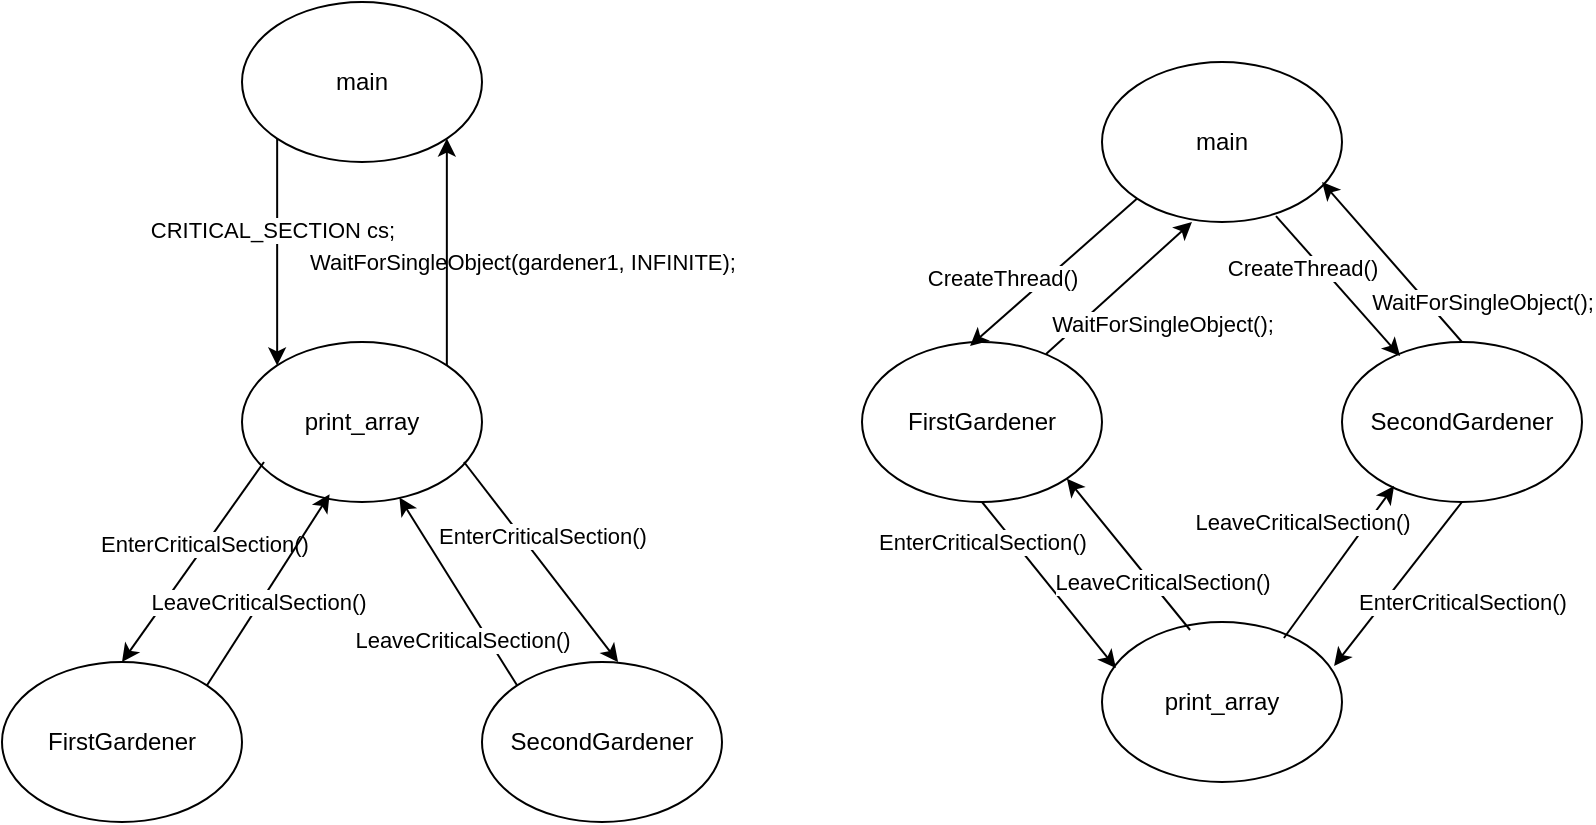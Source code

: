 <mxfile version="26.0.4">
  <diagram name="Page-1" id="mt5jodFX_iC-GujYhNPG">
    <mxGraphModel dx="1434" dy="870" grid="1" gridSize="10" guides="1" tooltips="1" connect="1" arrows="1" fold="1" page="1" pageScale="1" pageWidth="850" pageHeight="1100" math="0" shadow="0">
      <root>
        <mxCell id="0" />
        <mxCell id="1" parent="0" />
        <mxCell id="shMicHac_SShyacYw3Ek-1" value="main" style="ellipse;whiteSpace=wrap;html=1;" vertex="1" parent="1">
          <mxGeometry x="320" y="150" width="120" height="80" as="geometry" />
        </mxCell>
        <mxCell id="shMicHac_SShyacYw3Ek-3" value="print_array" style="ellipse;whiteSpace=wrap;html=1;" vertex="1" parent="1">
          <mxGeometry x="320" y="320" width="120" height="80" as="geometry" />
        </mxCell>
        <mxCell id="shMicHac_SShyacYw3Ek-4" value="FirstGardener" style="ellipse;whiteSpace=wrap;html=1;" vertex="1" parent="1">
          <mxGeometry x="200" y="480" width="120" height="80" as="geometry" />
        </mxCell>
        <mxCell id="shMicHac_SShyacYw3Ek-5" value="SecondGardener" style="ellipse;whiteSpace=wrap;html=1;" vertex="1" parent="1">
          <mxGeometry x="440" y="480" width="120" height="80" as="geometry" />
        </mxCell>
        <mxCell id="shMicHac_SShyacYw3Ek-6" value="" style="endArrow=classic;html=1;rounded=0;exitX=0;exitY=1;exitDx=0;exitDy=0;entryX=0;entryY=0;entryDx=0;entryDy=0;" edge="1" parent="1" source="shMicHac_SShyacYw3Ek-1" target="shMicHac_SShyacYw3Ek-3">
          <mxGeometry width="50" height="50" relative="1" as="geometry">
            <mxPoint x="250" y="330" as="sourcePoint" />
            <mxPoint x="300" y="280" as="targetPoint" />
          </mxGeometry>
        </mxCell>
        <mxCell id="shMicHac_SShyacYw3Ek-18" value="&lt;div&gt;WaitForSingleObject(gardener1, INFINITE);&lt;/div&gt;" style="edgeLabel;html=1;align=center;verticalAlign=middle;resizable=0;points=[];" vertex="1" connectable="0" parent="shMicHac_SShyacYw3Ek-6">
          <mxGeometry x="-0.106" y="2" relative="1" as="geometry">
            <mxPoint x="120" y="11" as="offset" />
          </mxGeometry>
        </mxCell>
        <mxCell id="shMicHac_SShyacYw3Ek-19" value="CRITICAL_SECTION cs;" style="edgeLabel;html=1;align=center;verticalAlign=middle;resizable=0;points=[];" vertex="1" connectable="0" parent="shMicHac_SShyacYw3Ek-6">
          <mxGeometry x="-0.194" y="-3" relative="1" as="geometry">
            <mxPoint as="offset" />
          </mxGeometry>
        </mxCell>
        <mxCell id="shMicHac_SShyacYw3Ek-7" value="" style="endArrow=classic;html=1;rounded=0;entryX=1;entryY=1;entryDx=0;entryDy=0;exitX=1;exitY=0;exitDx=0;exitDy=0;" edge="1" parent="1" source="shMicHac_SShyacYw3Ek-3" target="shMicHac_SShyacYw3Ek-1">
          <mxGeometry width="50" height="50" relative="1" as="geometry">
            <mxPoint x="380" y="280" as="sourcePoint" />
            <mxPoint x="425" y="334" as="targetPoint" />
          </mxGeometry>
        </mxCell>
        <mxCell id="shMicHac_SShyacYw3Ek-8" value="" style="endArrow=classic;html=1;rounded=0;entryX=0.5;entryY=0;entryDx=0;entryDy=0;" edge="1" parent="1" target="shMicHac_SShyacYw3Ek-4">
          <mxGeometry width="50" height="50" relative="1" as="geometry">
            <mxPoint x="331" y="380" as="sourcePoint" />
            <mxPoint x="260" y="410" as="targetPoint" />
          </mxGeometry>
        </mxCell>
        <mxCell id="shMicHac_SShyacYw3Ek-14" value="EnterCriticalSection()" style="edgeLabel;html=1;align=center;verticalAlign=middle;resizable=0;points=[];" vertex="1" connectable="0" parent="shMicHac_SShyacYw3Ek-8">
          <mxGeometry x="-0.172" y="-1" relative="1" as="geometry">
            <mxPoint as="offset" />
          </mxGeometry>
        </mxCell>
        <mxCell id="shMicHac_SShyacYw3Ek-9" value="" style="endArrow=classic;html=1;rounded=0;exitX=1;exitY=0;exitDx=0;exitDy=0;entryX=0.365;entryY=0.952;entryDx=0;entryDy=0;entryPerimeter=0;" edge="1" parent="1" source="shMicHac_SShyacYw3Ek-4" target="shMicHac_SShyacYw3Ek-3">
          <mxGeometry width="50" height="50" relative="1" as="geometry">
            <mxPoint x="320" y="480" as="sourcePoint" />
            <mxPoint x="370" y="430" as="targetPoint" />
          </mxGeometry>
        </mxCell>
        <mxCell id="shMicHac_SShyacYw3Ek-15" value="LeaveCriticalSection()" style="edgeLabel;html=1;align=center;verticalAlign=middle;resizable=0;points=[];" vertex="1" connectable="0" parent="shMicHac_SShyacYw3Ek-9">
          <mxGeometry x="-0.139" y="1" relative="1" as="geometry">
            <mxPoint as="offset" />
          </mxGeometry>
        </mxCell>
        <mxCell id="shMicHac_SShyacYw3Ek-10" value="" style="endArrow=classic;html=1;rounded=0;exitX=0.925;exitY=0.75;exitDx=0;exitDy=0;exitPerimeter=0;entryX=0.567;entryY=0;entryDx=0;entryDy=0;entryPerimeter=0;" edge="1" parent="1" source="shMicHac_SShyacYw3Ek-3" target="shMicHac_SShyacYw3Ek-5">
          <mxGeometry width="50" height="50" relative="1" as="geometry">
            <mxPoint x="550" y="420" as="sourcePoint" />
            <mxPoint x="600" y="370" as="targetPoint" />
          </mxGeometry>
        </mxCell>
        <mxCell id="shMicHac_SShyacYw3Ek-16" value="EnterCriticalSection()" style="edgeLabel;html=1;align=center;verticalAlign=middle;resizable=0;points=[];" vertex="1" connectable="0" parent="shMicHac_SShyacYw3Ek-10">
          <mxGeometry x="-0.255" relative="1" as="geometry">
            <mxPoint x="10" as="offset" />
          </mxGeometry>
        </mxCell>
        <mxCell id="shMicHac_SShyacYw3Ek-11" value="" style="endArrow=classic;html=1;rounded=0;exitX=0;exitY=0;exitDx=0;exitDy=0;entryX=0.656;entryY=0.972;entryDx=0;entryDy=0;entryPerimeter=0;" edge="1" parent="1" source="shMicHac_SShyacYw3Ek-5" target="shMicHac_SShyacYw3Ek-3">
          <mxGeometry width="50" height="50" relative="1" as="geometry">
            <mxPoint x="380" y="480" as="sourcePoint" />
            <mxPoint x="400" y="400" as="targetPoint" />
          </mxGeometry>
        </mxCell>
        <mxCell id="shMicHac_SShyacYw3Ek-17" value="LeaveCriticalSection()" style="edgeLabel;html=1;align=center;verticalAlign=middle;resizable=0;points=[];" vertex="1" connectable="0" parent="shMicHac_SShyacYw3Ek-11">
          <mxGeometry x="-0.127" y="-1" relative="1" as="geometry">
            <mxPoint x="-3" y="19" as="offset" />
          </mxGeometry>
        </mxCell>
        <mxCell id="shMicHac_SShyacYw3Ek-20" value="main" style="ellipse;whiteSpace=wrap;html=1;" vertex="1" parent="1">
          <mxGeometry x="750" y="180" width="120" height="80" as="geometry" />
        </mxCell>
        <mxCell id="shMicHac_SShyacYw3Ek-21" value="FirstGardener" style="ellipse;whiteSpace=wrap;html=1;" vertex="1" parent="1">
          <mxGeometry x="630" y="320" width="120" height="80" as="geometry" />
        </mxCell>
        <mxCell id="shMicHac_SShyacYw3Ek-22" value="SecondGardener" style="ellipse;whiteSpace=wrap;html=1;" vertex="1" parent="1">
          <mxGeometry x="870" y="320" width="120" height="80" as="geometry" />
        </mxCell>
        <mxCell id="shMicHac_SShyacYw3Ek-23" value="print_array" style="ellipse;whiteSpace=wrap;html=1;" vertex="1" parent="1">
          <mxGeometry x="750" y="460" width="120" height="80" as="geometry" />
        </mxCell>
        <mxCell id="shMicHac_SShyacYw3Ek-24" value="" style="endArrow=classic;html=1;rounded=0;exitX=0;exitY=1;exitDx=0;exitDy=0;entryX=0.45;entryY=0.025;entryDx=0;entryDy=0;entryPerimeter=0;" edge="1" parent="1" source="shMicHac_SShyacYw3Ek-20" target="shMicHac_SShyacYw3Ek-21">
          <mxGeometry width="50" height="50" relative="1" as="geometry">
            <mxPoint x="670" y="310" as="sourcePoint" />
            <mxPoint x="720" y="260" as="targetPoint" />
          </mxGeometry>
        </mxCell>
        <mxCell id="shMicHac_SShyacYw3Ek-26" value="CreateThread()" style="edgeLabel;html=1;align=center;verticalAlign=middle;resizable=0;points=[];" vertex="1" connectable="0" parent="shMicHac_SShyacYw3Ek-24">
          <mxGeometry x="0.019" y="2" relative="1" as="geometry">
            <mxPoint x="-26" as="offset" />
          </mxGeometry>
        </mxCell>
        <mxCell id="shMicHac_SShyacYw3Ek-25" value="" style="endArrow=classic;html=1;rounded=0;exitX=0.767;exitY=0.075;exitDx=0;exitDy=0;exitPerimeter=0;" edge="1" parent="1" source="shMicHac_SShyacYw3Ek-21">
          <mxGeometry width="50" height="50" relative="1" as="geometry">
            <mxPoint x="760" y="330" as="sourcePoint" />
            <mxPoint x="795" y="260" as="targetPoint" />
          </mxGeometry>
        </mxCell>
        <mxCell id="shMicHac_SShyacYw3Ek-27" value="WaitForSingleObject();" style="edgeLabel;html=1;align=center;verticalAlign=middle;resizable=0;points=[];" vertex="1" connectable="0" parent="shMicHac_SShyacYw3Ek-25">
          <mxGeometry x="0.133" y="4" relative="1" as="geometry">
            <mxPoint x="19" y="25" as="offset" />
          </mxGeometry>
        </mxCell>
        <mxCell id="shMicHac_SShyacYw3Ek-29" value="" style="endArrow=classic;html=1;rounded=0;exitX=0.725;exitY=0.963;exitDx=0;exitDy=0;exitPerimeter=0;entryX=0.242;entryY=0.088;entryDx=0;entryDy=0;entryPerimeter=0;" edge="1" parent="1" source="shMicHac_SShyacYw3Ek-20" target="shMicHac_SShyacYw3Ek-22">
          <mxGeometry width="50" height="50" relative="1" as="geometry">
            <mxPoint x="910" y="300" as="sourcePoint" />
            <mxPoint x="960" y="250" as="targetPoint" />
          </mxGeometry>
        </mxCell>
        <mxCell id="shMicHac_SShyacYw3Ek-31" value="CreateThread()" style="edgeLabel;html=1;align=center;verticalAlign=middle;resizable=0;points=[];" vertex="1" connectable="0" parent="shMicHac_SShyacYw3Ek-29">
          <mxGeometry x="-0.202" y="3" relative="1" as="geometry">
            <mxPoint x="-14" as="offset" />
          </mxGeometry>
        </mxCell>
        <mxCell id="shMicHac_SShyacYw3Ek-30" value="" style="endArrow=classic;html=1;rounded=0;exitX=0.5;exitY=0;exitDx=0;exitDy=0;entryX=0.917;entryY=0.75;entryDx=0;entryDy=0;entryPerimeter=0;" edge="1" parent="1" source="shMicHac_SShyacYw3Ek-22" target="shMicHac_SShyacYw3Ek-20">
          <mxGeometry width="50" height="50" relative="1" as="geometry">
            <mxPoint x="920" y="290" as="sourcePoint" />
            <mxPoint x="970" y="240" as="targetPoint" />
          </mxGeometry>
        </mxCell>
        <mxCell id="shMicHac_SShyacYw3Ek-32" value="WaitForSingleObject();" style="edgeLabel;html=1;align=center;verticalAlign=middle;resizable=0;points=[];" vertex="1" connectable="0" parent="1">
          <mxGeometry x="939.996" y="299.996" as="geometry" />
        </mxCell>
        <mxCell id="shMicHac_SShyacYw3Ek-33" value="" style="endArrow=classic;html=1;rounded=0;exitX=0.5;exitY=1;exitDx=0;exitDy=0;entryX=0.058;entryY=0.288;entryDx=0;entryDy=0;entryPerimeter=0;" edge="1" parent="1" source="shMicHac_SShyacYw3Ek-21" target="shMicHac_SShyacYw3Ek-23">
          <mxGeometry width="50" height="50" relative="1" as="geometry">
            <mxPoint x="680" y="480" as="sourcePoint" />
            <mxPoint x="730" y="430" as="targetPoint" />
          </mxGeometry>
        </mxCell>
        <mxCell id="shMicHac_SShyacYw3Ek-34" value="" style="endArrow=classic;html=1;rounded=0;entryX=1;entryY=1;entryDx=0;entryDy=0;exitX=0.367;exitY=0.05;exitDx=0;exitDy=0;exitPerimeter=0;" edge="1" parent="1" source="shMicHac_SShyacYw3Ek-23" target="shMicHac_SShyacYw3Ek-21">
          <mxGeometry width="50" height="50" relative="1" as="geometry">
            <mxPoint x="770" y="460" as="sourcePoint" />
            <mxPoint x="820" y="410" as="targetPoint" />
          </mxGeometry>
        </mxCell>
        <mxCell id="shMicHac_SShyacYw3Ek-35" value="" style="endArrow=classic;html=1;rounded=0;exitX=0.758;exitY=0.1;exitDx=0;exitDy=0;exitPerimeter=0;entryX=0.217;entryY=0.9;entryDx=0;entryDy=0;entryPerimeter=0;" edge="1" parent="1" source="shMicHac_SShyacYw3Ek-23" target="shMicHac_SShyacYw3Ek-22">
          <mxGeometry width="50" height="50" relative="1" as="geometry">
            <mxPoint x="900" y="490" as="sourcePoint" />
            <mxPoint x="900" y="400" as="targetPoint" />
          </mxGeometry>
        </mxCell>
        <mxCell id="shMicHac_SShyacYw3Ek-36" value="" style="endArrow=classic;html=1;rounded=0;exitX=0.5;exitY=1;exitDx=0;exitDy=0;entryX=0.967;entryY=0.275;entryDx=0;entryDy=0;entryPerimeter=0;" edge="1" parent="1" source="shMicHac_SShyacYw3Ek-22" target="shMicHac_SShyacYw3Ek-23">
          <mxGeometry width="50" height="50" relative="1" as="geometry">
            <mxPoint x="960" y="490" as="sourcePoint" />
            <mxPoint x="1010" y="440" as="targetPoint" />
          </mxGeometry>
        </mxCell>
        <mxCell id="shMicHac_SShyacYw3Ek-37" value="EnterCriticalSection()" style="edgeLabel;html=1;align=center;verticalAlign=middle;resizable=0;points=[];" vertex="1" connectable="0" parent="1">
          <mxGeometry x="690.0" y="419.996" as="geometry" />
        </mxCell>
        <mxCell id="shMicHac_SShyacYw3Ek-38" value="LeaveCriticalSection()" style="edgeLabel;html=1;align=center;verticalAlign=middle;resizable=0;points=[];" vertex="1" connectable="0" parent="1">
          <mxGeometry x="779.995" y="439.997" as="geometry" />
        </mxCell>
        <mxCell id="shMicHac_SShyacYw3Ek-39" value="EnterCriticalSection()" style="edgeLabel;html=1;align=center;verticalAlign=middle;resizable=0;points=[];" vertex="1" connectable="0" parent="1">
          <mxGeometry x="930.0" y="449.996" as="geometry" />
        </mxCell>
        <mxCell id="shMicHac_SShyacYw3Ek-40" value="LeaveCriticalSection()" style="edgeLabel;html=1;align=center;verticalAlign=middle;resizable=0;points=[];" vertex="1" connectable="0" parent="1">
          <mxGeometry x="850.0" y="409.997" as="geometry" />
        </mxCell>
      </root>
    </mxGraphModel>
  </diagram>
</mxfile>
